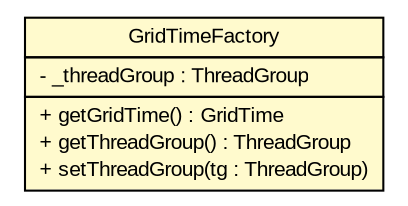 #!/usr/local/bin/dot
#
# Class diagram 
# Generated by UMLGraph version R5_7_2-3-gee82a7 (http://www.umlgraph.org/)
#

digraph G {
	edge [fontname="arial",fontsize=10,labelfontname="arial",labelfontsize=10];
	node [fontname="arial",fontsize=10,shape=plaintext];
	nodesep=0.25;
	ranksep=0.5;
	// org.edg.data.replication.optorsim.time.GridTimeFactory
	c5528 [label=<<table title="org.edg.data.replication.optorsim.time.GridTimeFactory" border="0" cellborder="1" cellspacing="0" cellpadding="2" port="p" bgcolor="lemonChiffon" href="./GridTimeFactory.html">
		<tr><td><table border="0" cellspacing="0" cellpadding="1">
<tr><td align="center" balign="center"> GridTimeFactory </td></tr>
		</table></td></tr>
		<tr><td><table border="0" cellspacing="0" cellpadding="1">
<tr><td align="left" balign="left"> - _threadGroup : ThreadGroup </td></tr>
		</table></td></tr>
		<tr><td><table border="0" cellspacing="0" cellpadding="1">
<tr><td align="left" balign="left"> + getGridTime() : GridTime </td></tr>
<tr><td align="left" balign="left"> + getThreadGroup() : ThreadGroup </td></tr>
<tr><td align="left" balign="left"> + setThreadGroup(tg : ThreadGroup) </td></tr>
		</table></td></tr>
		</table>>, URL="./GridTimeFactory.html", fontname="arial", fontcolor="black", fontsize=10.0];
}

